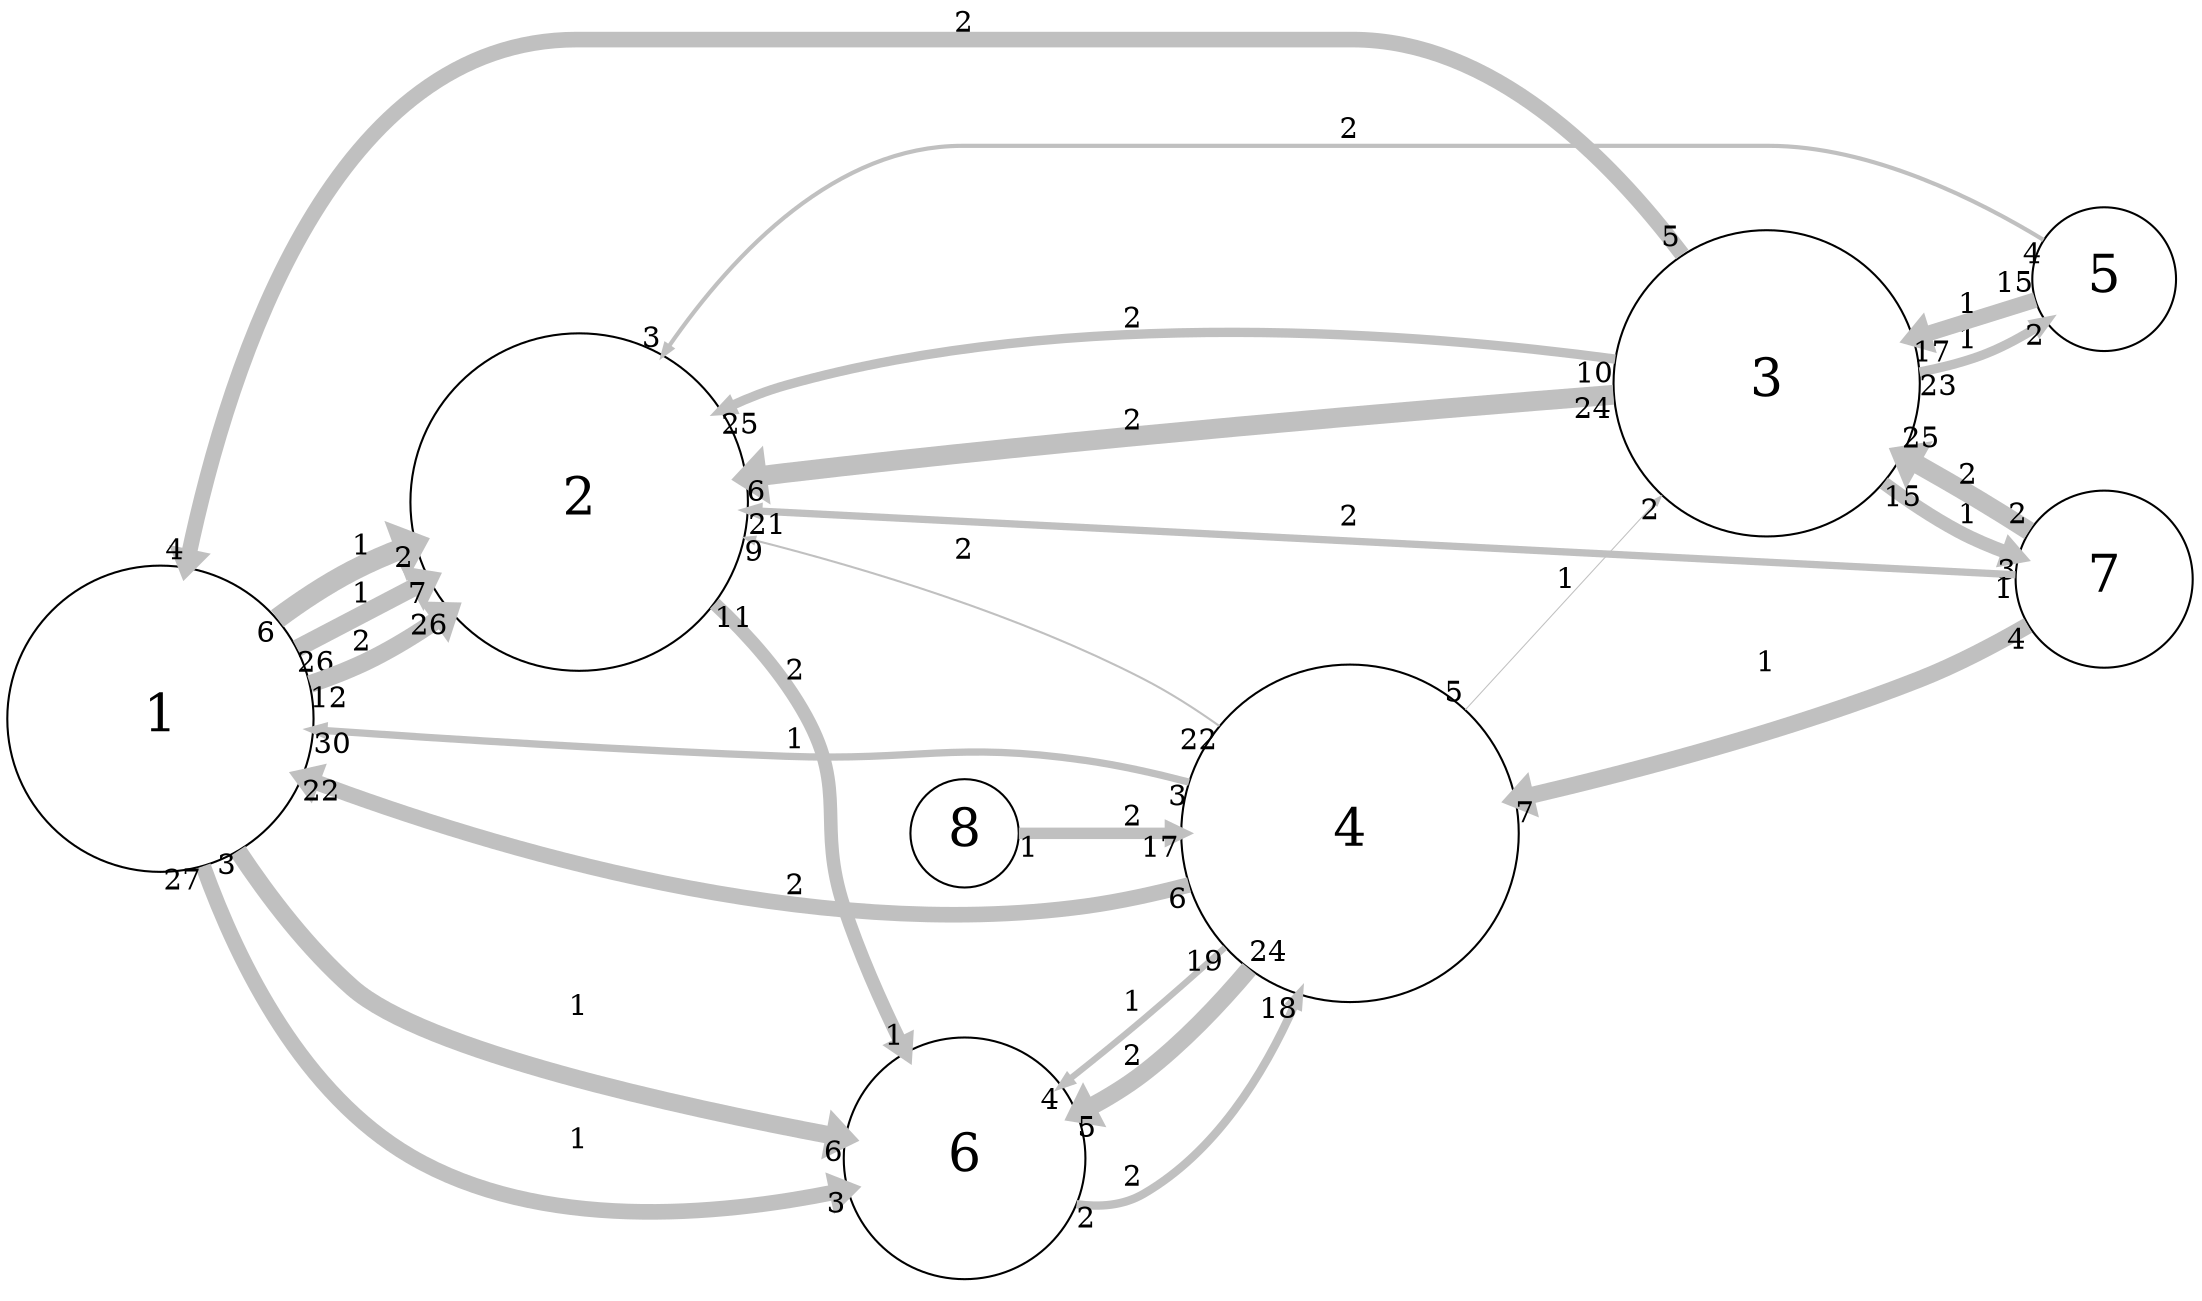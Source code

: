 digraph "" {
	graph [bb="0,0,1031.5,575.94",
		overlap=false,
		rankdir=LR,
		ratio=0.5,
		scale=1,
		splines=spline
	];
	node [fontsize=25,
		label="\N",
		shape=circle
	];
	edge [arrowsize=0.5,
		splines=true
	];
	0	[height=2.0357,
		label=1,
		pos="73.464,235.44",
		width=2.0357];
	1	[height=2.25,
		label=2,
		pos="270.46,350.44",
		width=2.25];
	0 -> 1	[key=0,
		capacity=1,
		color=grey,
		from_pd=25,
		head_lp="216.02,285.08",
		headlabel=7,
		label=1,
		lp="167.46,272.69",
		penwidth=8.5,
		pos="e,212.65,293.33 145.13,252.46 154.03,255.71 162.82,259.52 170.84,263.94 181.99,270.09 192.97,277.67 203.32,285.77",
		pt=4,
		tail_lp="151.88,260.71",
		taillabel=26,
		to_pd=6];
	0 -> 1	[key=1,
		capacity=2,
		color=grey,
		from_pd=11,
		head_lp="184.1,326.13",
		headlabel=26,
		label=2,
		lp="167.46,333.69",
		penwidth=8.5,
		pos="e,190.85,334.38 122.37,290.6 134.94,302.49 149.18,314 164.09,322.44 169.03,325.24 174.26,327.76 179.64,330.04",
		pt=4,
		tail_lp="115.62,298.85",
		taillabel=12,
		to_pd=25];
	0 -> 1	[key=2,
		capacity=1,
		color=grey,
		from_pd=5,
		head_lp="196.68,317.76",
		headlabel=2,
		label=1,
		lp="167.46,298.69",
		penwidth=10.0,
		pos="e,200.05,309.51 137.24,272.46 153.83,282.25 171.97,292.95 189.35,303.2",
		pt=1,
		tail_lp="133.86,280.71",
		taillabel=6,
		to_pd=1];
	5	[height=1.6071,
		label=6,
		pos="451.46,204.44",
		width=1.6071];
	0 -> 5	[key=0,
		capacity=1,
		color=grey,
		from_pd=2,
		head_lp="390.16,200.89",
		headlabel=6,
		label=1,
		lp="270.46,234.69",
		penwidth=8.5,
		pos="e,393.54,209.14 146.96,229.46 214.66,223.88 314.99,215.61 381.52,210.13",
		pt=4,
		tail_lp="150.34,221.21",
		taillabel=3,
		to_pd=5];
	0 -> 5	[key=1,
		capacity=1,
		color=grey,
		from_pd=26,
		head_lp="390.61,186.6",
		headlabel=3,
		label=1,
		lp="270.46,201.69",
		penwidth=7.5,
		pos="e,393.99,194.85 141.15,206.29 156.72,200.76 173.44,195.81 189.46,192.94 254.22,181.36 329.37,186.59 382.36,193.3",
		pt=6,
		tail_lp="147.9,198.04",
		taillabel=27,
		to_pd=2];
	1 -> 5	[key=0,
		capacity=2,
		color=grey,
		from_pd=10,
		head_lp="402.7,248.89",
		headlabel=1,
		label=2,
		lp="372.46,277.69",
		penwidth=6.5,
		pos="e,406.08,240.64 333.82,299.58 354.47,282.74 377.25,264.16 397.15,247.92",
		pt=8,
		tail_lp="340.57,307.83",
		taillabel=11,
		to_pd=0];
	3	[height=2.25,
		label=4,
		pos="633.46,157.44",
		width=2.25];
	5 -> 3	[key=0,
		capacity=2,
		color=grey,
		from_pd=1,
		head_lp="545.34,150.69",
		headlabel=18,
		label=2,
		lp="531.46,172.69",
		penwidth=4.0,
		pos="e,552.09,158.94 501.21,174.47 509.9,170.26 519.06,166.51 528.09,163.94 532.41,162.71 536.87,161.66 541.41,160.76",
		pt=13,
		tail_lp="497.84,182.72",
		taillabel=2,
		to_pd=17];
	2	[height=2.0357,
		label=3,
		pos="830.46,483.44",
		width=2.0357];
	2 -> 0	[key=0,
		capacity=2,
		color=grey,
		from_pd=4,
		head_lp="81.979,316.4",
		headlabel=4,
		label=2,
		lp="451.46,567.69",
		penwidth=7.5,
		pos="e,85.354,308.15 767.28,521.22 730.1,540.29 681.15,559.44 634.46,559.44 269.46,559.44 269.46,559.44 269.46,559.44 157.48,559.44 108.16,\
415.61 87.707,319.61",
		pt=6,
		tail_lp="763.9,512.97",
		taillabel=5,
		to_pd=3];
	2 -> 1	[key=0,
		capacity=2,
		color=grey,
		from_pd=9,
		head_lp="318.57,428.66",
		headlabel=25,
		label=2,
		lp="531.46,521.69",
		penwidth=4.5,
		pos="e,311.82,420.41 758.68,499.4 664.21,516.89 494.32,534.73 369.09,471.44 349.53,461.55 332.55,445.76 318.49,428.81",
		pt=12,
		tail_lp="751.93,491.15",
		taillabel=10,
		to_pd=24];
	2 -> 1	[key=1,
		capacity=2,
		color=grey,
		from_pd=23,
		head_lp="352,364.75",
		headlabel=6,
		label=2,
		lp="531.46,426.69",
		penwidth=9.5,
		pos="e,348.63,373 758.58,468.54 667.93,449.2 506.24,413.72 369.09,378.44 366.28,377.72 363.43,376.97 360.55,376.21",
		pt=2,
		tail_lp="751.83,460.29",
		taillabel=24,
		to_pd=5];
	4	[height=0.96429,
		label=5,
		pos="989.46,490.44",
		width=0.96429];
	2 -> 4	[key=0,
		capacity=1,
		color=grey,
		from_pd=22,
		head_lp="951.25,480.68",
		headlabel=2,
		label=1,
		lp="925.46,495.69",
		penwidth=4.5,
		pos="e,954.62,488.93 903.99,486.68 917.52,487.28 931.29,487.89 943.68,488.45",
		pt=12,
		tail_lp="910.74,478.43",
		taillabel=23,
		to_pd=1];
	6	[height=1.1786,
		label=7,
		pos="989.46,337.44",
		width=1.1786];
	2 -> 6	[key=0,
		capacity=1,
		color=grey,
		from_pd=14,
		head_lp="954.43,374.2",
		headlabel=3,
		label=1,
		lp="925.46,404.69",
		penwidth=6.5,
		pos="e,957.81,365.95 884.62,434.01 905.85,414.27 929.85,391.95 949.43,373.74",
		pt=8,
		tail_lp="891.37,425.76",
		taillabel=15,
		to_pd=2];
	4 -> 1	[key=0,
		capacity=2,
		color=grey,
		from_pd=3,
		head_lp="355.2,337.6",
		headlabel=3,
		label=2,
		lp="633.46,353.69",
		penwidth=2.0,
		pos="e,351.83,345.85 978.49,457.32 969.52,433.8 953.85,403.77 928.84,388.44 835.86,331.46 516.38,338.31 359.62,345.49",
		pt=17,
		tail_lp="981.86,449.07",
		taillabel=4,
		to_pd=2];
	4 -> 2	[key=0,
		capacity=1,
		color=grey,
		from_pd=14,
		head_lp="906.74,499.86",
		headlabel=17,
		label=1,
		lp="925.46,516.69",
		penwidth=7.5,
		pos="e,899.99,508.11 956.36,502.01 947.56,504.66 937.93,507.1 928.84,508.44 923.1,509.29 917.22,509.49 911.32,509.21",
		pt=6,
		tail_lp="949.61,510.26",
		taillabel=15,
		to_pd=16];
	6 -> 1	[key=0,
		capacity=2,
		color=grey,
		from_pd=0,
		head_lp="357.82,346.96",
		headlabel=21,
		label=2,
		lp="633.46,327.69",
		penwidth=3.5,
		pos="e,351.07,338.71 946.73,333.75 893.05,329.19 796.9,321.72 714.46,318.94 560.85,313.76 521.7,318.23 369.09,336.44 366.43,336.76 363.73,\
337.09 361.01,337.43",
		pt=14,
		tail_lp="943.36,325.5",
		taillabel=1,
		to_pd=20];
	6 -> 2	[key=0,
		capacity=2,
		color=grey,
		from_pd=1,
		head_lp="900.6,453.99",
		headlabel=25,
		label=2,
		lp="925.46,429.69",
		penwidth=9.0,
		pos="e,893.85,445.74 965.84,372.97 955.56,387.65 942.61,404.27 928.84,417.44 921.09,424.85 912.42,432 903.54,438.68",
		pt=3,
		tail_lp="962.47,381.22",
		taillabel=2,
		to_pd=24];
	6 -> 3	[key=0,
		capacity=1,
		color=grey,
		from_pd=3,
		head_lp="715.77,185.94",
		headlabel=7,
		label=1,
		lp="830.46,270.69",
		penwidth=8.0,
		pos="e,712.39,177.69 958.73,307.61 949.45,298.84 938.99,289.45 928.84,281.44 867.97,233.43 785.8,200.87 723.74,181.22",
		pt=5,
		tail_lp="955.36,299.36",
		taillabel=4,
		to_pd=6];
	3 -> 0	[key=0,
		capacity=1,
		color=grey,
		from_pd=2,
		head_lp="124.35,198.05",
		headlabel=30,
		label=1,
		lp="372.46,64.692",
		penwidth=3.5,
		pos="e,131.1,189.8 579.75,96.309 559.81,77.571 535.54,59.309 509.32,49.442 461.19,31.325 443.26,36.03 393.61,49.442 297.47,75.411 200.54,\
138.31 139.15,183.78",
		pt=14,
		tail_lp="576.38,88.059",
		taillabel=3,
		to_pd=29];
	3 -> 0	[key=1,
		capacity=2,
		color=grey,
		from_pd=5,
		head_lp="95.3,159.26",
		headlabel=22,
		label=2,
		lp="372.46,9.6918",
		penwidth=7.5,
		pos="e,102.05,167.51 586.23,91.377 565.77,68.199 539.47,45.253 509.32,34.442 375.06,-13.699 309.91,-15.95 189.46,60.442 153.42,83.303 \
126.25,122.01 107.39,157.21",
		pt=6,
		tail_lp="582.85,83.127",
		taillabel=6,
		to_pd=21];
	3 -> 1	[key=0,
		capacity=2,
		color=grey,
		from_pd=21,
		head_lp="353.28,376.6",
		headlabel=9,
		label=2,
		lp="451.46,365.69",
		penwidth=1.0,
		pos="e,349.9,368.35 580.68,219.52 533.51,270.51 458.71,338.42 375.84,364.44 369.5,366.43 362.85,367.58 356.11,368.07",
		pt=19,
		tail_lp="587.43,227.77",
		taillabel=22,
		to_pd=8];
	3 -> 5	[key=0,
		capacity=1,
		color=grey,
		from_pd=18,
		head_lp="512.1,206",
		headlabel=4,
		label=1,
		lp="531.46,221.69",
		penwidth=3.0,
		pos="e,508.72,214.25 564.41,200.62 554.79,205.06 544.78,208.88 534.84,211.44 529.5,212.82 523.9,213.63 518.25,214",
		pt=15,
		tail_lp="557.66,208.87",
		taillabel=19,
		to_pd=3];
	3 -> 5	[key=1,
		capacity=2,
		color=grey,
		from_pd=23,
		head_lp="511.31,181.71",
		headlabel=5,
		label=2,
		lp="531.46,192.69",
		penwidth=8.5,
		pos="e,507.94,189.96 554.67,177.75 543,180.8 531.05,183.92 519.62,186.91",
		pt=4,
		tail_lp="547.92,186",
		taillabel=24,
		to_pd=4];
	3 -> 2	[key=0,
		capacity=1,
		color=grey,
		from_pd=4,
		head_lp="792.79,410.34",
		headlabel=2,
		label=1,
		lp="735.46,321.69",
		penwidth=0.5,
		pos="e,796.16,418.59 681.56,223.22 692.68,239.43 704.26,256.89 714.46,273.44 742.65,319.18 771.69,372.26 793.54,413.61",
		pt=20,
		tail_lp="684.93,231.47",
		taillabel=5,
		to_pd=1];
	7	[height=0.71693,
		label=8,
		pos="451.46,84.442",
		width=0.71693];
	7 -> 3	[key=0,
		capacity=2,
		color=grey,
		from_pd=0,
		head_lp="551.25,118.99",
		headlabel=17,
		label=2,
		lp="531.46,125.69",
		penwidth=5.5,
		pos="e,558,127.24 475.63,93.836 494.07,101.31 521.09,112.27 547.52,122.99",
		pt=10,
		tail_lp="479,102.09",
		taillabel=1,
		to_pd=16];
}
